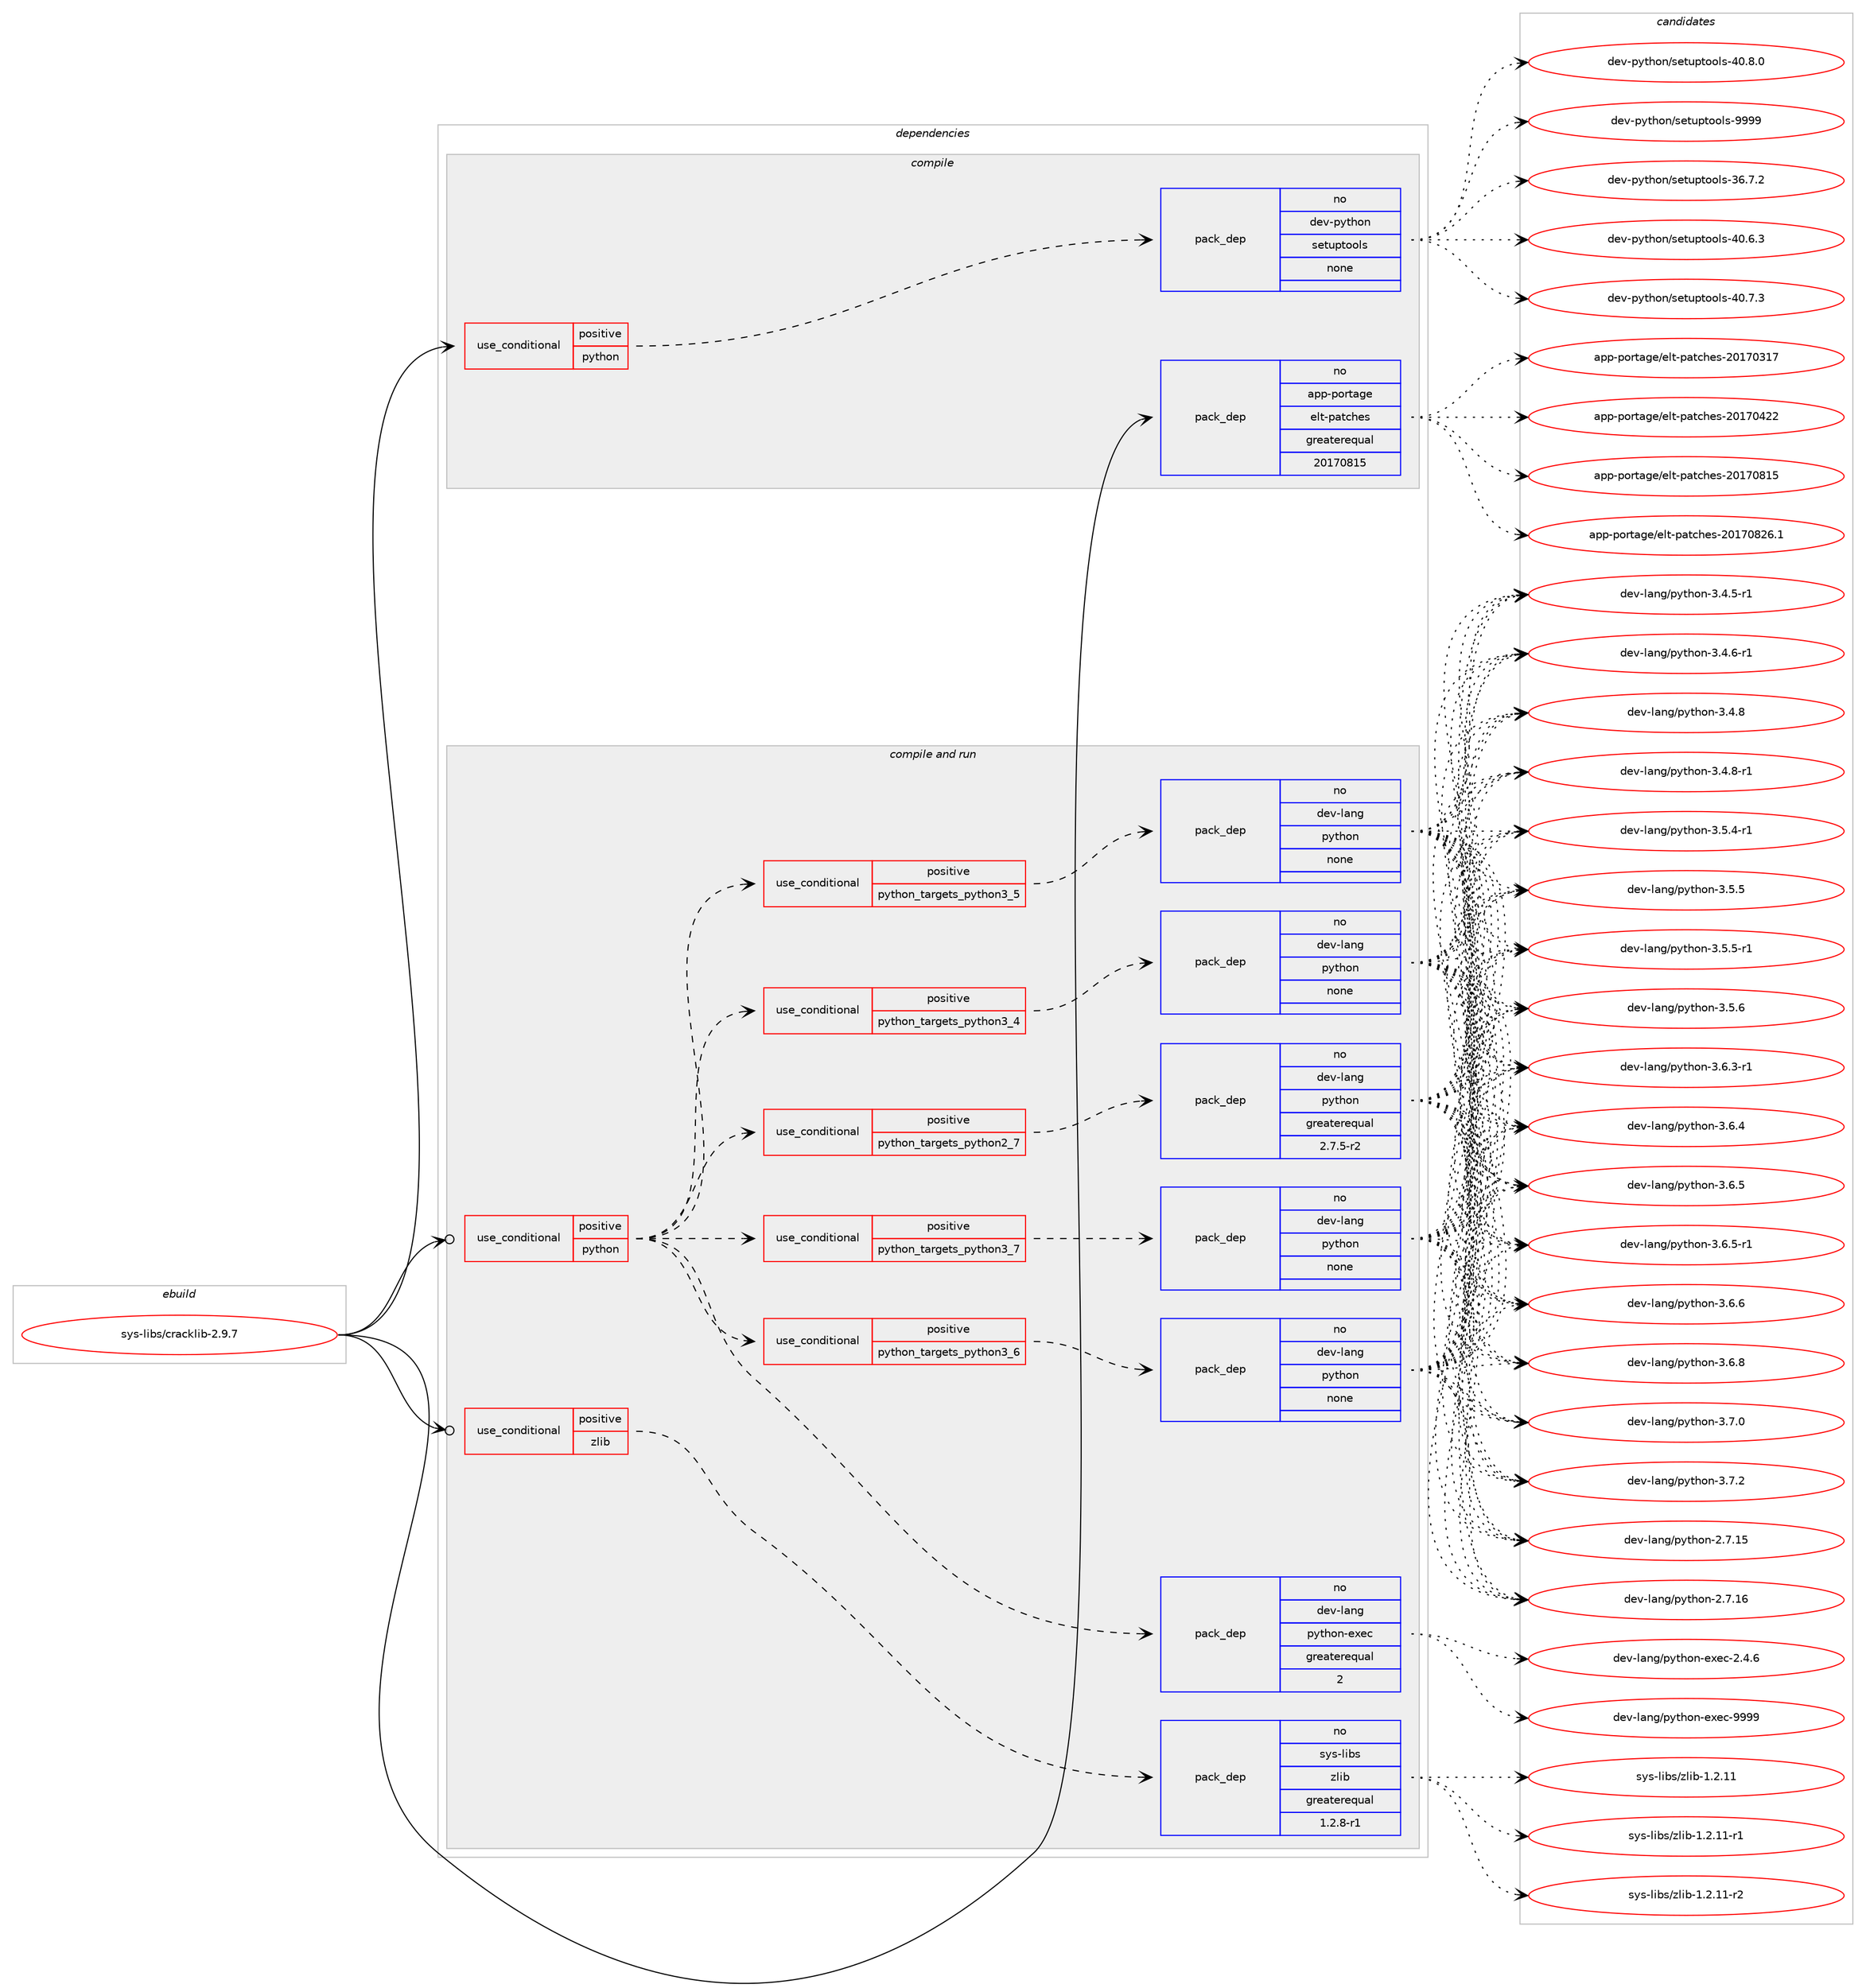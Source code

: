 digraph prolog {

# *************
# Graph options
# *************

newrank=true;
concentrate=true;
compound=true;
graph [rankdir=LR,fontname=Helvetica,fontsize=10,ranksep=1.5];#, ranksep=2.5, nodesep=0.2];
edge  [arrowhead=vee];
node  [fontname=Helvetica,fontsize=10];

# **********
# The ebuild
# **********

subgraph cluster_leftcol {
color=gray;
rank=same;
label=<<i>ebuild</i>>;
id [label="sys-libs/cracklib-2.9.7", color=red, width=4, href="../sys-libs/cracklib-2.9.7.svg"];
}

# ****************
# The dependencies
# ****************

subgraph cluster_midcol {
color=gray;
label=<<i>dependencies</i>>;
subgraph cluster_compile {
fillcolor="#eeeeee";
style=filled;
label=<<i>compile</i>>;
subgraph cond461486 {
dependency1736579 [label=<<TABLE BORDER="0" CELLBORDER="1" CELLSPACING="0" CELLPADDING="4"><TR><TD ROWSPAN="3" CELLPADDING="10">use_conditional</TD></TR><TR><TD>positive</TD></TR><TR><TD>python</TD></TR></TABLE>>, shape=none, color=red];
subgraph pack1246514 {
dependency1736580 [label=<<TABLE BORDER="0" CELLBORDER="1" CELLSPACING="0" CELLPADDING="4" WIDTH="220"><TR><TD ROWSPAN="6" CELLPADDING="30">pack_dep</TD></TR><TR><TD WIDTH="110">no</TD></TR><TR><TD>dev-python</TD></TR><TR><TD>setuptools</TD></TR><TR><TD>none</TD></TR><TR><TD></TD></TR></TABLE>>, shape=none, color=blue];
}
dependency1736579:e -> dependency1736580:w [weight=20,style="dashed",arrowhead="vee"];
}
id:e -> dependency1736579:w [weight=20,style="solid",arrowhead="vee"];
subgraph pack1246515 {
dependency1736581 [label=<<TABLE BORDER="0" CELLBORDER="1" CELLSPACING="0" CELLPADDING="4" WIDTH="220"><TR><TD ROWSPAN="6" CELLPADDING="30">pack_dep</TD></TR><TR><TD WIDTH="110">no</TD></TR><TR><TD>app-portage</TD></TR><TR><TD>elt-patches</TD></TR><TR><TD>greaterequal</TD></TR><TR><TD>20170815</TD></TR></TABLE>>, shape=none, color=blue];
}
id:e -> dependency1736581:w [weight=20,style="solid",arrowhead="vee"];
}
subgraph cluster_compileandrun {
fillcolor="#eeeeee";
style=filled;
label=<<i>compile and run</i>>;
subgraph cond461487 {
dependency1736582 [label=<<TABLE BORDER="0" CELLBORDER="1" CELLSPACING="0" CELLPADDING="4"><TR><TD ROWSPAN="3" CELLPADDING="10">use_conditional</TD></TR><TR><TD>positive</TD></TR><TR><TD>python</TD></TR></TABLE>>, shape=none, color=red];
subgraph cond461488 {
dependency1736583 [label=<<TABLE BORDER="0" CELLBORDER="1" CELLSPACING="0" CELLPADDING="4"><TR><TD ROWSPAN="3" CELLPADDING="10">use_conditional</TD></TR><TR><TD>positive</TD></TR><TR><TD>python_targets_python2_7</TD></TR></TABLE>>, shape=none, color=red];
subgraph pack1246516 {
dependency1736584 [label=<<TABLE BORDER="0" CELLBORDER="1" CELLSPACING="0" CELLPADDING="4" WIDTH="220"><TR><TD ROWSPAN="6" CELLPADDING="30">pack_dep</TD></TR><TR><TD WIDTH="110">no</TD></TR><TR><TD>dev-lang</TD></TR><TR><TD>python</TD></TR><TR><TD>greaterequal</TD></TR><TR><TD>2.7.5-r2</TD></TR></TABLE>>, shape=none, color=blue];
}
dependency1736583:e -> dependency1736584:w [weight=20,style="dashed",arrowhead="vee"];
}
dependency1736582:e -> dependency1736583:w [weight=20,style="dashed",arrowhead="vee"];
subgraph cond461489 {
dependency1736585 [label=<<TABLE BORDER="0" CELLBORDER="1" CELLSPACING="0" CELLPADDING="4"><TR><TD ROWSPAN="3" CELLPADDING="10">use_conditional</TD></TR><TR><TD>positive</TD></TR><TR><TD>python_targets_python3_4</TD></TR></TABLE>>, shape=none, color=red];
subgraph pack1246517 {
dependency1736586 [label=<<TABLE BORDER="0" CELLBORDER="1" CELLSPACING="0" CELLPADDING="4" WIDTH="220"><TR><TD ROWSPAN="6" CELLPADDING="30">pack_dep</TD></TR><TR><TD WIDTH="110">no</TD></TR><TR><TD>dev-lang</TD></TR><TR><TD>python</TD></TR><TR><TD>none</TD></TR><TR><TD></TD></TR></TABLE>>, shape=none, color=blue];
}
dependency1736585:e -> dependency1736586:w [weight=20,style="dashed",arrowhead="vee"];
}
dependency1736582:e -> dependency1736585:w [weight=20,style="dashed",arrowhead="vee"];
subgraph cond461490 {
dependency1736587 [label=<<TABLE BORDER="0" CELLBORDER="1" CELLSPACING="0" CELLPADDING="4"><TR><TD ROWSPAN="3" CELLPADDING="10">use_conditional</TD></TR><TR><TD>positive</TD></TR><TR><TD>python_targets_python3_5</TD></TR></TABLE>>, shape=none, color=red];
subgraph pack1246518 {
dependency1736588 [label=<<TABLE BORDER="0" CELLBORDER="1" CELLSPACING="0" CELLPADDING="4" WIDTH="220"><TR><TD ROWSPAN="6" CELLPADDING="30">pack_dep</TD></TR><TR><TD WIDTH="110">no</TD></TR><TR><TD>dev-lang</TD></TR><TR><TD>python</TD></TR><TR><TD>none</TD></TR><TR><TD></TD></TR></TABLE>>, shape=none, color=blue];
}
dependency1736587:e -> dependency1736588:w [weight=20,style="dashed",arrowhead="vee"];
}
dependency1736582:e -> dependency1736587:w [weight=20,style="dashed",arrowhead="vee"];
subgraph cond461491 {
dependency1736589 [label=<<TABLE BORDER="0" CELLBORDER="1" CELLSPACING="0" CELLPADDING="4"><TR><TD ROWSPAN="3" CELLPADDING="10">use_conditional</TD></TR><TR><TD>positive</TD></TR><TR><TD>python_targets_python3_6</TD></TR></TABLE>>, shape=none, color=red];
subgraph pack1246519 {
dependency1736590 [label=<<TABLE BORDER="0" CELLBORDER="1" CELLSPACING="0" CELLPADDING="4" WIDTH="220"><TR><TD ROWSPAN="6" CELLPADDING="30">pack_dep</TD></TR><TR><TD WIDTH="110">no</TD></TR><TR><TD>dev-lang</TD></TR><TR><TD>python</TD></TR><TR><TD>none</TD></TR><TR><TD></TD></TR></TABLE>>, shape=none, color=blue];
}
dependency1736589:e -> dependency1736590:w [weight=20,style="dashed",arrowhead="vee"];
}
dependency1736582:e -> dependency1736589:w [weight=20,style="dashed",arrowhead="vee"];
subgraph cond461492 {
dependency1736591 [label=<<TABLE BORDER="0" CELLBORDER="1" CELLSPACING="0" CELLPADDING="4"><TR><TD ROWSPAN="3" CELLPADDING="10">use_conditional</TD></TR><TR><TD>positive</TD></TR><TR><TD>python_targets_python3_7</TD></TR></TABLE>>, shape=none, color=red];
subgraph pack1246520 {
dependency1736592 [label=<<TABLE BORDER="0" CELLBORDER="1" CELLSPACING="0" CELLPADDING="4" WIDTH="220"><TR><TD ROWSPAN="6" CELLPADDING="30">pack_dep</TD></TR><TR><TD WIDTH="110">no</TD></TR><TR><TD>dev-lang</TD></TR><TR><TD>python</TD></TR><TR><TD>none</TD></TR><TR><TD></TD></TR></TABLE>>, shape=none, color=blue];
}
dependency1736591:e -> dependency1736592:w [weight=20,style="dashed",arrowhead="vee"];
}
dependency1736582:e -> dependency1736591:w [weight=20,style="dashed",arrowhead="vee"];
subgraph pack1246521 {
dependency1736593 [label=<<TABLE BORDER="0" CELLBORDER="1" CELLSPACING="0" CELLPADDING="4" WIDTH="220"><TR><TD ROWSPAN="6" CELLPADDING="30">pack_dep</TD></TR><TR><TD WIDTH="110">no</TD></TR><TR><TD>dev-lang</TD></TR><TR><TD>python-exec</TD></TR><TR><TD>greaterequal</TD></TR><TR><TD>2</TD></TR></TABLE>>, shape=none, color=blue];
}
dependency1736582:e -> dependency1736593:w [weight=20,style="dashed",arrowhead="vee"];
}
id:e -> dependency1736582:w [weight=20,style="solid",arrowhead="odotvee"];
subgraph cond461493 {
dependency1736594 [label=<<TABLE BORDER="0" CELLBORDER="1" CELLSPACING="0" CELLPADDING="4"><TR><TD ROWSPAN="3" CELLPADDING="10">use_conditional</TD></TR><TR><TD>positive</TD></TR><TR><TD>zlib</TD></TR></TABLE>>, shape=none, color=red];
subgraph pack1246522 {
dependency1736595 [label=<<TABLE BORDER="0" CELLBORDER="1" CELLSPACING="0" CELLPADDING="4" WIDTH="220"><TR><TD ROWSPAN="6" CELLPADDING="30">pack_dep</TD></TR><TR><TD WIDTH="110">no</TD></TR><TR><TD>sys-libs</TD></TR><TR><TD>zlib</TD></TR><TR><TD>greaterequal</TD></TR><TR><TD>1.2.8-r1</TD></TR></TABLE>>, shape=none, color=blue];
}
dependency1736594:e -> dependency1736595:w [weight=20,style="dashed",arrowhead="vee"];
}
id:e -> dependency1736594:w [weight=20,style="solid",arrowhead="odotvee"];
}
subgraph cluster_run {
fillcolor="#eeeeee";
style=filled;
label=<<i>run</i>>;
}
}

# **************
# The candidates
# **************

subgraph cluster_choices {
rank=same;
color=gray;
label=<<i>candidates</i>>;

subgraph choice1246514 {
color=black;
nodesep=1;
choice100101118451121211161041111104711510111611711211611111110811545515446554650 [label="dev-python/setuptools-36.7.2", color=red, width=4,href="../dev-python/setuptools-36.7.2.svg"];
choice100101118451121211161041111104711510111611711211611111110811545524846544651 [label="dev-python/setuptools-40.6.3", color=red, width=4,href="../dev-python/setuptools-40.6.3.svg"];
choice100101118451121211161041111104711510111611711211611111110811545524846554651 [label="dev-python/setuptools-40.7.3", color=red, width=4,href="../dev-python/setuptools-40.7.3.svg"];
choice100101118451121211161041111104711510111611711211611111110811545524846564648 [label="dev-python/setuptools-40.8.0", color=red, width=4,href="../dev-python/setuptools-40.8.0.svg"];
choice10010111845112121116104111110471151011161171121161111111081154557575757 [label="dev-python/setuptools-9999", color=red, width=4,href="../dev-python/setuptools-9999.svg"];
dependency1736580:e -> choice100101118451121211161041111104711510111611711211611111110811545515446554650:w [style=dotted,weight="100"];
dependency1736580:e -> choice100101118451121211161041111104711510111611711211611111110811545524846544651:w [style=dotted,weight="100"];
dependency1736580:e -> choice100101118451121211161041111104711510111611711211611111110811545524846554651:w [style=dotted,weight="100"];
dependency1736580:e -> choice100101118451121211161041111104711510111611711211611111110811545524846564648:w [style=dotted,weight="100"];
dependency1736580:e -> choice10010111845112121116104111110471151011161171121161111111081154557575757:w [style=dotted,weight="100"];
}
subgraph choice1246515 {
color=black;
nodesep=1;
choice97112112451121111141169710310147101108116451129711699104101115455048495548514955 [label="app-portage/elt-patches-20170317", color=red, width=4,href="../app-portage/elt-patches-20170317.svg"];
choice97112112451121111141169710310147101108116451129711699104101115455048495548525050 [label="app-portage/elt-patches-20170422", color=red, width=4,href="../app-portage/elt-patches-20170422.svg"];
choice97112112451121111141169710310147101108116451129711699104101115455048495548564953 [label="app-portage/elt-patches-20170815", color=red, width=4,href="../app-portage/elt-patches-20170815.svg"];
choice971121124511211111411697103101471011081164511297116991041011154550484955485650544649 [label="app-portage/elt-patches-20170826.1", color=red, width=4,href="../app-portage/elt-patches-20170826.1.svg"];
dependency1736581:e -> choice97112112451121111141169710310147101108116451129711699104101115455048495548514955:w [style=dotted,weight="100"];
dependency1736581:e -> choice97112112451121111141169710310147101108116451129711699104101115455048495548525050:w [style=dotted,weight="100"];
dependency1736581:e -> choice97112112451121111141169710310147101108116451129711699104101115455048495548564953:w [style=dotted,weight="100"];
dependency1736581:e -> choice971121124511211111411697103101471011081164511297116991041011154550484955485650544649:w [style=dotted,weight="100"];
}
subgraph choice1246516 {
color=black;
nodesep=1;
choice10010111845108971101034711212111610411111045504655464953 [label="dev-lang/python-2.7.15", color=red, width=4,href="../dev-lang/python-2.7.15.svg"];
choice10010111845108971101034711212111610411111045504655464954 [label="dev-lang/python-2.7.16", color=red, width=4,href="../dev-lang/python-2.7.16.svg"];
choice1001011184510897110103471121211161041111104551465246534511449 [label="dev-lang/python-3.4.5-r1", color=red, width=4,href="../dev-lang/python-3.4.5-r1.svg"];
choice1001011184510897110103471121211161041111104551465246544511449 [label="dev-lang/python-3.4.6-r1", color=red, width=4,href="../dev-lang/python-3.4.6-r1.svg"];
choice100101118451089711010347112121116104111110455146524656 [label="dev-lang/python-3.4.8", color=red, width=4,href="../dev-lang/python-3.4.8.svg"];
choice1001011184510897110103471121211161041111104551465246564511449 [label="dev-lang/python-3.4.8-r1", color=red, width=4,href="../dev-lang/python-3.4.8-r1.svg"];
choice1001011184510897110103471121211161041111104551465346524511449 [label="dev-lang/python-3.5.4-r1", color=red, width=4,href="../dev-lang/python-3.5.4-r1.svg"];
choice100101118451089711010347112121116104111110455146534653 [label="dev-lang/python-3.5.5", color=red, width=4,href="../dev-lang/python-3.5.5.svg"];
choice1001011184510897110103471121211161041111104551465346534511449 [label="dev-lang/python-3.5.5-r1", color=red, width=4,href="../dev-lang/python-3.5.5-r1.svg"];
choice100101118451089711010347112121116104111110455146534654 [label="dev-lang/python-3.5.6", color=red, width=4,href="../dev-lang/python-3.5.6.svg"];
choice1001011184510897110103471121211161041111104551465446514511449 [label="dev-lang/python-3.6.3-r1", color=red, width=4,href="../dev-lang/python-3.6.3-r1.svg"];
choice100101118451089711010347112121116104111110455146544652 [label="dev-lang/python-3.6.4", color=red, width=4,href="../dev-lang/python-3.6.4.svg"];
choice100101118451089711010347112121116104111110455146544653 [label="dev-lang/python-3.6.5", color=red, width=4,href="../dev-lang/python-3.6.5.svg"];
choice1001011184510897110103471121211161041111104551465446534511449 [label="dev-lang/python-3.6.5-r1", color=red, width=4,href="../dev-lang/python-3.6.5-r1.svg"];
choice100101118451089711010347112121116104111110455146544654 [label="dev-lang/python-3.6.6", color=red, width=4,href="../dev-lang/python-3.6.6.svg"];
choice100101118451089711010347112121116104111110455146544656 [label="dev-lang/python-3.6.8", color=red, width=4,href="../dev-lang/python-3.6.8.svg"];
choice100101118451089711010347112121116104111110455146554648 [label="dev-lang/python-3.7.0", color=red, width=4,href="../dev-lang/python-3.7.0.svg"];
choice100101118451089711010347112121116104111110455146554650 [label="dev-lang/python-3.7.2", color=red, width=4,href="../dev-lang/python-3.7.2.svg"];
dependency1736584:e -> choice10010111845108971101034711212111610411111045504655464953:w [style=dotted,weight="100"];
dependency1736584:e -> choice10010111845108971101034711212111610411111045504655464954:w [style=dotted,weight="100"];
dependency1736584:e -> choice1001011184510897110103471121211161041111104551465246534511449:w [style=dotted,weight="100"];
dependency1736584:e -> choice1001011184510897110103471121211161041111104551465246544511449:w [style=dotted,weight="100"];
dependency1736584:e -> choice100101118451089711010347112121116104111110455146524656:w [style=dotted,weight="100"];
dependency1736584:e -> choice1001011184510897110103471121211161041111104551465246564511449:w [style=dotted,weight="100"];
dependency1736584:e -> choice1001011184510897110103471121211161041111104551465346524511449:w [style=dotted,weight="100"];
dependency1736584:e -> choice100101118451089711010347112121116104111110455146534653:w [style=dotted,weight="100"];
dependency1736584:e -> choice1001011184510897110103471121211161041111104551465346534511449:w [style=dotted,weight="100"];
dependency1736584:e -> choice100101118451089711010347112121116104111110455146534654:w [style=dotted,weight="100"];
dependency1736584:e -> choice1001011184510897110103471121211161041111104551465446514511449:w [style=dotted,weight="100"];
dependency1736584:e -> choice100101118451089711010347112121116104111110455146544652:w [style=dotted,weight="100"];
dependency1736584:e -> choice100101118451089711010347112121116104111110455146544653:w [style=dotted,weight="100"];
dependency1736584:e -> choice1001011184510897110103471121211161041111104551465446534511449:w [style=dotted,weight="100"];
dependency1736584:e -> choice100101118451089711010347112121116104111110455146544654:w [style=dotted,weight="100"];
dependency1736584:e -> choice100101118451089711010347112121116104111110455146544656:w [style=dotted,weight="100"];
dependency1736584:e -> choice100101118451089711010347112121116104111110455146554648:w [style=dotted,weight="100"];
dependency1736584:e -> choice100101118451089711010347112121116104111110455146554650:w [style=dotted,weight="100"];
}
subgraph choice1246517 {
color=black;
nodesep=1;
choice10010111845108971101034711212111610411111045504655464953 [label="dev-lang/python-2.7.15", color=red, width=4,href="../dev-lang/python-2.7.15.svg"];
choice10010111845108971101034711212111610411111045504655464954 [label="dev-lang/python-2.7.16", color=red, width=4,href="../dev-lang/python-2.7.16.svg"];
choice1001011184510897110103471121211161041111104551465246534511449 [label="dev-lang/python-3.4.5-r1", color=red, width=4,href="../dev-lang/python-3.4.5-r1.svg"];
choice1001011184510897110103471121211161041111104551465246544511449 [label="dev-lang/python-3.4.6-r1", color=red, width=4,href="../dev-lang/python-3.4.6-r1.svg"];
choice100101118451089711010347112121116104111110455146524656 [label="dev-lang/python-3.4.8", color=red, width=4,href="../dev-lang/python-3.4.8.svg"];
choice1001011184510897110103471121211161041111104551465246564511449 [label="dev-lang/python-3.4.8-r1", color=red, width=4,href="../dev-lang/python-3.4.8-r1.svg"];
choice1001011184510897110103471121211161041111104551465346524511449 [label="dev-lang/python-3.5.4-r1", color=red, width=4,href="../dev-lang/python-3.5.4-r1.svg"];
choice100101118451089711010347112121116104111110455146534653 [label="dev-lang/python-3.5.5", color=red, width=4,href="../dev-lang/python-3.5.5.svg"];
choice1001011184510897110103471121211161041111104551465346534511449 [label="dev-lang/python-3.5.5-r1", color=red, width=4,href="../dev-lang/python-3.5.5-r1.svg"];
choice100101118451089711010347112121116104111110455146534654 [label="dev-lang/python-3.5.6", color=red, width=4,href="../dev-lang/python-3.5.6.svg"];
choice1001011184510897110103471121211161041111104551465446514511449 [label="dev-lang/python-3.6.3-r1", color=red, width=4,href="../dev-lang/python-3.6.3-r1.svg"];
choice100101118451089711010347112121116104111110455146544652 [label="dev-lang/python-3.6.4", color=red, width=4,href="../dev-lang/python-3.6.4.svg"];
choice100101118451089711010347112121116104111110455146544653 [label="dev-lang/python-3.6.5", color=red, width=4,href="../dev-lang/python-3.6.5.svg"];
choice1001011184510897110103471121211161041111104551465446534511449 [label="dev-lang/python-3.6.5-r1", color=red, width=4,href="../dev-lang/python-3.6.5-r1.svg"];
choice100101118451089711010347112121116104111110455146544654 [label="dev-lang/python-3.6.6", color=red, width=4,href="../dev-lang/python-3.6.6.svg"];
choice100101118451089711010347112121116104111110455146544656 [label="dev-lang/python-3.6.8", color=red, width=4,href="../dev-lang/python-3.6.8.svg"];
choice100101118451089711010347112121116104111110455146554648 [label="dev-lang/python-3.7.0", color=red, width=4,href="../dev-lang/python-3.7.0.svg"];
choice100101118451089711010347112121116104111110455146554650 [label="dev-lang/python-3.7.2", color=red, width=4,href="../dev-lang/python-3.7.2.svg"];
dependency1736586:e -> choice10010111845108971101034711212111610411111045504655464953:w [style=dotted,weight="100"];
dependency1736586:e -> choice10010111845108971101034711212111610411111045504655464954:w [style=dotted,weight="100"];
dependency1736586:e -> choice1001011184510897110103471121211161041111104551465246534511449:w [style=dotted,weight="100"];
dependency1736586:e -> choice1001011184510897110103471121211161041111104551465246544511449:w [style=dotted,weight="100"];
dependency1736586:e -> choice100101118451089711010347112121116104111110455146524656:w [style=dotted,weight="100"];
dependency1736586:e -> choice1001011184510897110103471121211161041111104551465246564511449:w [style=dotted,weight="100"];
dependency1736586:e -> choice1001011184510897110103471121211161041111104551465346524511449:w [style=dotted,weight="100"];
dependency1736586:e -> choice100101118451089711010347112121116104111110455146534653:w [style=dotted,weight="100"];
dependency1736586:e -> choice1001011184510897110103471121211161041111104551465346534511449:w [style=dotted,weight="100"];
dependency1736586:e -> choice100101118451089711010347112121116104111110455146534654:w [style=dotted,weight="100"];
dependency1736586:e -> choice1001011184510897110103471121211161041111104551465446514511449:w [style=dotted,weight="100"];
dependency1736586:e -> choice100101118451089711010347112121116104111110455146544652:w [style=dotted,weight="100"];
dependency1736586:e -> choice100101118451089711010347112121116104111110455146544653:w [style=dotted,weight="100"];
dependency1736586:e -> choice1001011184510897110103471121211161041111104551465446534511449:w [style=dotted,weight="100"];
dependency1736586:e -> choice100101118451089711010347112121116104111110455146544654:w [style=dotted,weight="100"];
dependency1736586:e -> choice100101118451089711010347112121116104111110455146544656:w [style=dotted,weight="100"];
dependency1736586:e -> choice100101118451089711010347112121116104111110455146554648:w [style=dotted,weight="100"];
dependency1736586:e -> choice100101118451089711010347112121116104111110455146554650:w [style=dotted,weight="100"];
}
subgraph choice1246518 {
color=black;
nodesep=1;
choice10010111845108971101034711212111610411111045504655464953 [label="dev-lang/python-2.7.15", color=red, width=4,href="../dev-lang/python-2.7.15.svg"];
choice10010111845108971101034711212111610411111045504655464954 [label="dev-lang/python-2.7.16", color=red, width=4,href="../dev-lang/python-2.7.16.svg"];
choice1001011184510897110103471121211161041111104551465246534511449 [label="dev-lang/python-3.4.5-r1", color=red, width=4,href="../dev-lang/python-3.4.5-r1.svg"];
choice1001011184510897110103471121211161041111104551465246544511449 [label="dev-lang/python-3.4.6-r1", color=red, width=4,href="../dev-lang/python-3.4.6-r1.svg"];
choice100101118451089711010347112121116104111110455146524656 [label="dev-lang/python-3.4.8", color=red, width=4,href="../dev-lang/python-3.4.8.svg"];
choice1001011184510897110103471121211161041111104551465246564511449 [label="dev-lang/python-3.4.8-r1", color=red, width=4,href="../dev-lang/python-3.4.8-r1.svg"];
choice1001011184510897110103471121211161041111104551465346524511449 [label="dev-lang/python-3.5.4-r1", color=red, width=4,href="../dev-lang/python-3.5.4-r1.svg"];
choice100101118451089711010347112121116104111110455146534653 [label="dev-lang/python-3.5.5", color=red, width=4,href="../dev-lang/python-3.5.5.svg"];
choice1001011184510897110103471121211161041111104551465346534511449 [label="dev-lang/python-3.5.5-r1", color=red, width=4,href="../dev-lang/python-3.5.5-r1.svg"];
choice100101118451089711010347112121116104111110455146534654 [label="dev-lang/python-3.5.6", color=red, width=4,href="../dev-lang/python-3.5.6.svg"];
choice1001011184510897110103471121211161041111104551465446514511449 [label="dev-lang/python-3.6.3-r1", color=red, width=4,href="../dev-lang/python-3.6.3-r1.svg"];
choice100101118451089711010347112121116104111110455146544652 [label="dev-lang/python-3.6.4", color=red, width=4,href="../dev-lang/python-3.6.4.svg"];
choice100101118451089711010347112121116104111110455146544653 [label="dev-lang/python-3.6.5", color=red, width=4,href="../dev-lang/python-3.6.5.svg"];
choice1001011184510897110103471121211161041111104551465446534511449 [label="dev-lang/python-3.6.5-r1", color=red, width=4,href="../dev-lang/python-3.6.5-r1.svg"];
choice100101118451089711010347112121116104111110455146544654 [label="dev-lang/python-3.6.6", color=red, width=4,href="../dev-lang/python-3.6.6.svg"];
choice100101118451089711010347112121116104111110455146544656 [label="dev-lang/python-3.6.8", color=red, width=4,href="../dev-lang/python-3.6.8.svg"];
choice100101118451089711010347112121116104111110455146554648 [label="dev-lang/python-3.7.0", color=red, width=4,href="../dev-lang/python-3.7.0.svg"];
choice100101118451089711010347112121116104111110455146554650 [label="dev-lang/python-3.7.2", color=red, width=4,href="../dev-lang/python-3.7.2.svg"];
dependency1736588:e -> choice10010111845108971101034711212111610411111045504655464953:w [style=dotted,weight="100"];
dependency1736588:e -> choice10010111845108971101034711212111610411111045504655464954:w [style=dotted,weight="100"];
dependency1736588:e -> choice1001011184510897110103471121211161041111104551465246534511449:w [style=dotted,weight="100"];
dependency1736588:e -> choice1001011184510897110103471121211161041111104551465246544511449:w [style=dotted,weight="100"];
dependency1736588:e -> choice100101118451089711010347112121116104111110455146524656:w [style=dotted,weight="100"];
dependency1736588:e -> choice1001011184510897110103471121211161041111104551465246564511449:w [style=dotted,weight="100"];
dependency1736588:e -> choice1001011184510897110103471121211161041111104551465346524511449:w [style=dotted,weight="100"];
dependency1736588:e -> choice100101118451089711010347112121116104111110455146534653:w [style=dotted,weight="100"];
dependency1736588:e -> choice1001011184510897110103471121211161041111104551465346534511449:w [style=dotted,weight="100"];
dependency1736588:e -> choice100101118451089711010347112121116104111110455146534654:w [style=dotted,weight="100"];
dependency1736588:e -> choice1001011184510897110103471121211161041111104551465446514511449:w [style=dotted,weight="100"];
dependency1736588:e -> choice100101118451089711010347112121116104111110455146544652:w [style=dotted,weight="100"];
dependency1736588:e -> choice100101118451089711010347112121116104111110455146544653:w [style=dotted,weight="100"];
dependency1736588:e -> choice1001011184510897110103471121211161041111104551465446534511449:w [style=dotted,weight="100"];
dependency1736588:e -> choice100101118451089711010347112121116104111110455146544654:w [style=dotted,weight="100"];
dependency1736588:e -> choice100101118451089711010347112121116104111110455146544656:w [style=dotted,weight="100"];
dependency1736588:e -> choice100101118451089711010347112121116104111110455146554648:w [style=dotted,weight="100"];
dependency1736588:e -> choice100101118451089711010347112121116104111110455146554650:w [style=dotted,weight="100"];
}
subgraph choice1246519 {
color=black;
nodesep=1;
choice10010111845108971101034711212111610411111045504655464953 [label="dev-lang/python-2.7.15", color=red, width=4,href="../dev-lang/python-2.7.15.svg"];
choice10010111845108971101034711212111610411111045504655464954 [label="dev-lang/python-2.7.16", color=red, width=4,href="../dev-lang/python-2.7.16.svg"];
choice1001011184510897110103471121211161041111104551465246534511449 [label="dev-lang/python-3.4.5-r1", color=red, width=4,href="../dev-lang/python-3.4.5-r1.svg"];
choice1001011184510897110103471121211161041111104551465246544511449 [label="dev-lang/python-3.4.6-r1", color=red, width=4,href="../dev-lang/python-3.4.6-r1.svg"];
choice100101118451089711010347112121116104111110455146524656 [label="dev-lang/python-3.4.8", color=red, width=4,href="../dev-lang/python-3.4.8.svg"];
choice1001011184510897110103471121211161041111104551465246564511449 [label="dev-lang/python-3.4.8-r1", color=red, width=4,href="../dev-lang/python-3.4.8-r1.svg"];
choice1001011184510897110103471121211161041111104551465346524511449 [label="dev-lang/python-3.5.4-r1", color=red, width=4,href="../dev-lang/python-3.5.4-r1.svg"];
choice100101118451089711010347112121116104111110455146534653 [label="dev-lang/python-3.5.5", color=red, width=4,href="../dev-lang/python-3.5.5.svg"];
choice1001011184510897110103471121211161041111104551465346534511449 [label="dev-lang/python-3.5.5-r1", color=red, width=4,href="../dev-lang/python-3.5.5-r1.svg"];
choice100101118451089711010347112121116104111110455146534654 [label="dev-lang/python-3.5.6", color=red, width=4,href="../dev-lang/python-3.5.6.svg"];
choice1001011184510897110103471121211161041111104551465446514511449 [label="dev-lang/python-3.6.3-r1", color=red, width=4,href="../dev-lang/python-3.6.3-r1.svg"];
choice100101118451089711010347112121116104111110455146544652 [label="dev-lang/python-3.6.4", color=red, width=4,href="../dev-lang/python-3.6.4.svg"];
choice100101118451089711010347112121116104111110455146544653 [label="dev-lang/python-3.6.5", color=red, width=4,href="../dev-lang/python-3.6.5.svg"];
choice1001011184510897110103471121211161041111104551465446534511449 [label="dev-lang/python-3.6.5-r1", color=red, width=4,href="../dev-lang/python-3.6.5-r1.svg"];
choice100101118451089711010347112121116104111110455146544654 [label="dev-lang/python-3.6.6", color=red, width=4,href="../dev-lang/python-3.6.6.svg"];
choice100101118451089711010347112121116104111110455146544656 [label="dev-lang/python-3.6.8", color=red, width=4,href="../dev-lang/python-3.6.8.svg"];
choice100101118451089711010347112121116104111110455146554648 [label="dev-lang/python-3.7.0", color=red, width=4,href="../dev-lang/python-3.7.0.svg"];
choice100101118451089711010347112121116104111110455146554650 [label="dev-lang/python-3.7.2", color=red, width=4,href="../dev-lang/python-3.7.2.svg"];
dependency1736590:e -> choice10010111845108971101034711212111610411111045504655464953:w [style=dotted,weight="100"];
dependency1736590:e -> choice10010111845108971101034711212111610411111045504655464954:w [style=dotted,weight="100"];
dependency1736590:e -> choice1001011184510897110103471121211161041111104551465246534511449:w [style=dotted,weight="100"];
dependency1736590:e -> choice1001011184510897110103471121211161041111104551465246544511449:w [style=dotted,weight="100"];
dependency1736590:e -> choice100101118451089711010347112121116104111110455146524656:w [style=dotted,weight="100"];
dependency1736590:e -> choice1001011184510897110103471121211161041111104551465246564511449:w [style=dotted,weight="100"];
dependency1736590:e -> choice1001011184510897110103471121211161041111104551465346524511449:w [style=dotted,weight="100"];
dependency1736590:e -> choice100101118451089711010347112121116104111110455146534653:w [style=dotted,weight="100"];
dependency1736590:e -> choice1001011184510897110103471121211161041111104551465346534511449:w [style=dotted,weight="100"];
dependency1736590:e -> choice100101118451089711010347112121116104111110455146534654:w [style=dotted,weight="100"];
dependency1736590:e -> choice1001011184510897110103471121211161041111104551465446514511449:w [style=dotted,weight="100"];
dependency1736590:e -> choice100101118451089711010347112121116104111110455146544652:w [style=dotted,weight="100"];
dependency1736590:e -> choice100101118451089711010347112121116104111110455146544653:w [style=dotted,weight="100"];
dependency1736590:e -> choice1001011184510897110103471121211161041111104551465446534511449:w [style=dotted,weight="100"];
dependency1736590:e -> choice100101118451089711010347112121116104111110455146544654:w [style=dotted,weight="100"];
dependency1736590:e -> choice100101118451089711010347112121116104111110455146544656:w [style=dotted,weight="100"];
dependency1736590:e -> choice100101118451089711010347112121116104111110455146554648:w [style=dotted,weight="100"];
dependency1736590:e -> choice100101118451089711010347112121116104111110455146554650:w [style=dotted,weight="100"];
}
subgraph choice1246520 {
color=black;
nodesep=1;
choice10010111845108971101034711212111610411111045504655464953 [label="dev-lang/python-2.7.15", color=red, width=4,href="../dev-lang/python-2.7.15.svg"];
choice10010111845108971101034711212111610411111045504655464954 [label="dev-lang/python-2.7.16", color=red, width=4,href="../dev-lang/python-2.7.16.svg"];
choice1001011184510897110103471121211161041111104551465246534511449 [label="dev-lang/python-3.4.5-r1", color=red, width=4,href="../dev-lang/python-3.4.5-r1.svg"];
choice1001011184510897110103471121211161041111104551465246544511449 [label="dev-lang/python-3.4.6-r1", color=red, width=4,href="../dev-lang/python-3.4.6-r1.svg"];
choice100101118451089711010347112121116104111110455146524656 [label="dev-lang/python-3.4.8", color=red, width=4,href="../dev-lang/python-3.4.8.svg"];
choice1001011184510897110103471121211161041111104551465246564511449 [label="dev-lang/python-3.4.8-r1", color=red, width=4,href="../dev-lang/python-3.4.8-r1.svg"];
choice1001011184510897110103471121211161041111104551465346524511449 [label="dev-lang/python-3.5.4-r1", color=red, width=4,href="../dev-lang/python-3.5.4-r1.svg"];
choice100101118451089711010347112121116104111110455146534653 [label="dev-lang/python-3.5.5", color=red, width=4,href="../dev-lang/python-3.5.5.svg"];
choice1001011184510897110103471121211161041111104551465346534511449 [label="dev-lang/python-3.5.5-r1", color=red, width=4,href="../dev-lang/python-3.5.5-r1.svg"];
choice100101118451089711010347112121116104111110455146534654 [label="dev-lang/python-3.5.6", color=red, width=4,href="../dev-lang/python-3.5.6.svg"];
choice1001011184510897110103471121211161041111104551465446514511449 [label="dev-lang/python-3.6.3-r1", color=red, width=4,href="../dev-lang/python-3.6.3-r1.svg"];
choice100101118451089711010347112121116104111110455146544652 [label="dev-lang/python-3.6.4", color=red, width=4,href="../dev-lang/python-3.6.4.svg"];
choice100101118451089711010347112121116104111110455146544653 [label="dev-lang/python-3.6.5", color=red, width=4,href="../dev-lang/python-3.6.5.svg"];
choice1001011184510897110103471121211161041111104551465446534511449 [label="dev-lang/python-3.6.5-r1", color=red, width=4,href="../dev-lang/python-3.6.5-r1.svg"];
choice100101118451089711010347112121116104111110455146544654 [label="dev-lang/python-3.6.6", color=red, width=4,href="../dev-lang/python-3.6.6.svg"];
choice100101118451089711010347112121116104111110455146544656 [label="dev-lang/python-3.6.8", color=red, width=4,href="../dev-lang/python-3.6.8.svg"];
choice100101118451089711010347112121116104111110455146554648 [label="dev-lang/python-3.7.0", color=red, width=4,href="../dev-lang/python-3.7.0.svg"];
choice100101118451089711010347112121116104111110455146554650 [label="dev-lang/python-3.7.2", color=red, width=4,href="../dev-lang/python-3.7.2.svg"];
dependency1736592:e -> choice10010111845108971101034711212111610411111045504655464953:w [style=dotted,weight="100"];
dependency1736592:e -> choice10010111845108971101034711212111610411111045504655464954:w [style=dotted,weight="100"];
dependency1736592:e -> choice1001011184510897110103471121211161041111104551465246534511449:w [style=dotted,weight="100"];
dependency1736592:e -> choice1001011184510897110103471121211161041111104551465246544511449:w [style=dotted,weight="100"];
dependency1736592:e -> choice100101118451089711010347112121116104111110455146524656:w [style=dotted,weight="100"];
dependency1736592:e -> choice1001011184510897110103471121211161041111104551465246564511449:w [style=dotted,weight="100"];
dependency1736592:e -> choice1001011184510897110103471121211161041111104551465346524511449:w [style=dotted,weight="100"];
dependency1736592:e -> choice100101118451089711010347112121116104111110455146534653:w [style=dotted,weight="100"];
dependency1736592:e -> choice1001011184510897110103471121211161041111104551465346534511449:w [style=dotted,weight="100"];
dependency1736592:e -> choice100101118451089711010347112121116104111110455146534654:w [style=dotted,weight="100"];
dependency1736592:e -> choice1001011184510897110103471121211161041111104551465446514511449:w [style=dotted,weight="100"];
dependency1736592:e -> choice100101118451089711010347112121116104111110455146544652:w [style=dotted,weight="100"];
dependency1736592:e -> choice100101118451089711010347112121116104111110455146544653:w [style=dotted,weight="100"];
dependency1736592:e -> choice1001011184510897110103471121211161041111104551465446534511449:w [style=dotted,weight="100"];
dependency1736592:e -> choice100101118451089711010347112121116104111110455146544654:w [style=dotted,weight="100"];
dependency1736592:e -> choice100101118451089711010347112121116104111110455146544656:w [style=dotted,weight="100"];
dependency1736592:e -> choice100101118451089711010347112121116104111110455146554648:w [style=dotted,weight="100"];
dependency1736592:e -> choice100101118451089711010347112121116104111110455146554650:w [style=dotted,weight="100"];
}
subgraph choice1246521 {
color=black;
nodesep=1;
choice1001011184510897110103471121211161041111104510112010199455046524654 [label="dev-lang/python-exec-2.4.6", color=red, width=4,href="../dev-lang/python-exec-2.4.6.svg"];
choice10010111845108971101034711212111610411111045101120101994557575757 [label="dev-lang/python-exec-9999", color=red, width=4,href="../dev-lang/python-exec-9999.svg"];
dependency1736593:e -> choice1001011184510897110103471121211161041111104510112010199455046524654:w [style=dotted,weight="100"];
dependency1736593:e -> choice10010111845108971101034711212111610411111045101120101994557575757:w [style=dotted,weight="100"];
}
subgraph choice1246522 {
color=black;
nodesep=1;
choice1151211154510810598115471221081059845494650464949 [label="sys-libs/zlib-1.2.11", color=red, width=4,href="../sys-libs/zlib-1.2.11.svg"];
choice11512111545108105981154712210810598454946504649494511449 [label="sys-libs/zlib-1.2.11-r1", color=red, width=4,href="../sys-libs/zlib-1.2.11-r1.svg"];
choice11512111545108105981154712210810598454946504649494511450 [label="sys-libs/zlib-1.2.11-r2", color=red, width=4,href="../sys-libs/zlib-1.2.11-r2.svg"];
dependency1736595:e -> choice1151211154510810598115471221081059845494650464949:w [style=dotted,weight="100"];
dependency1736595:e -> choice11512111545108105981154712210810598454946504649494511449:w [style=dotted,weight="100"];
dependency1736595:e -> choice11512111545108105981154712210810598454946504649494511450:w [style=dotted,weight="100"];
}
}

}
